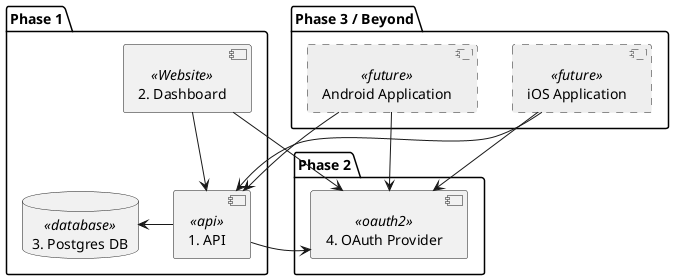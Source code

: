 @startuml

skinparam componentStyle uml2

skinparam component {
  backgroundColor<<future>> #EEE
  borderColor<<future>> #222
  borderStyle<<future>> dashed
}

package "Phase 1" {
  component "1. API" <<api>> as api
  component "2. Dashboard" <<Website>> as web
  database "3. Postgres DB" <<database>> as db
}

package "Phase 2" {
  component "4. OAuth Provider" <<oauth2>> as oauth
}

package "Phase 3 / Beyond" {
  component "iOS Application" <<future>> as ios
  component "Android Application" <<future>> as droid
}



web -down-> api
ios -down-> api
droid -down-> api

api -left-> db

web -> oauth
ios -> oauth
droid -> oauth
api -> oauth

@enduml
